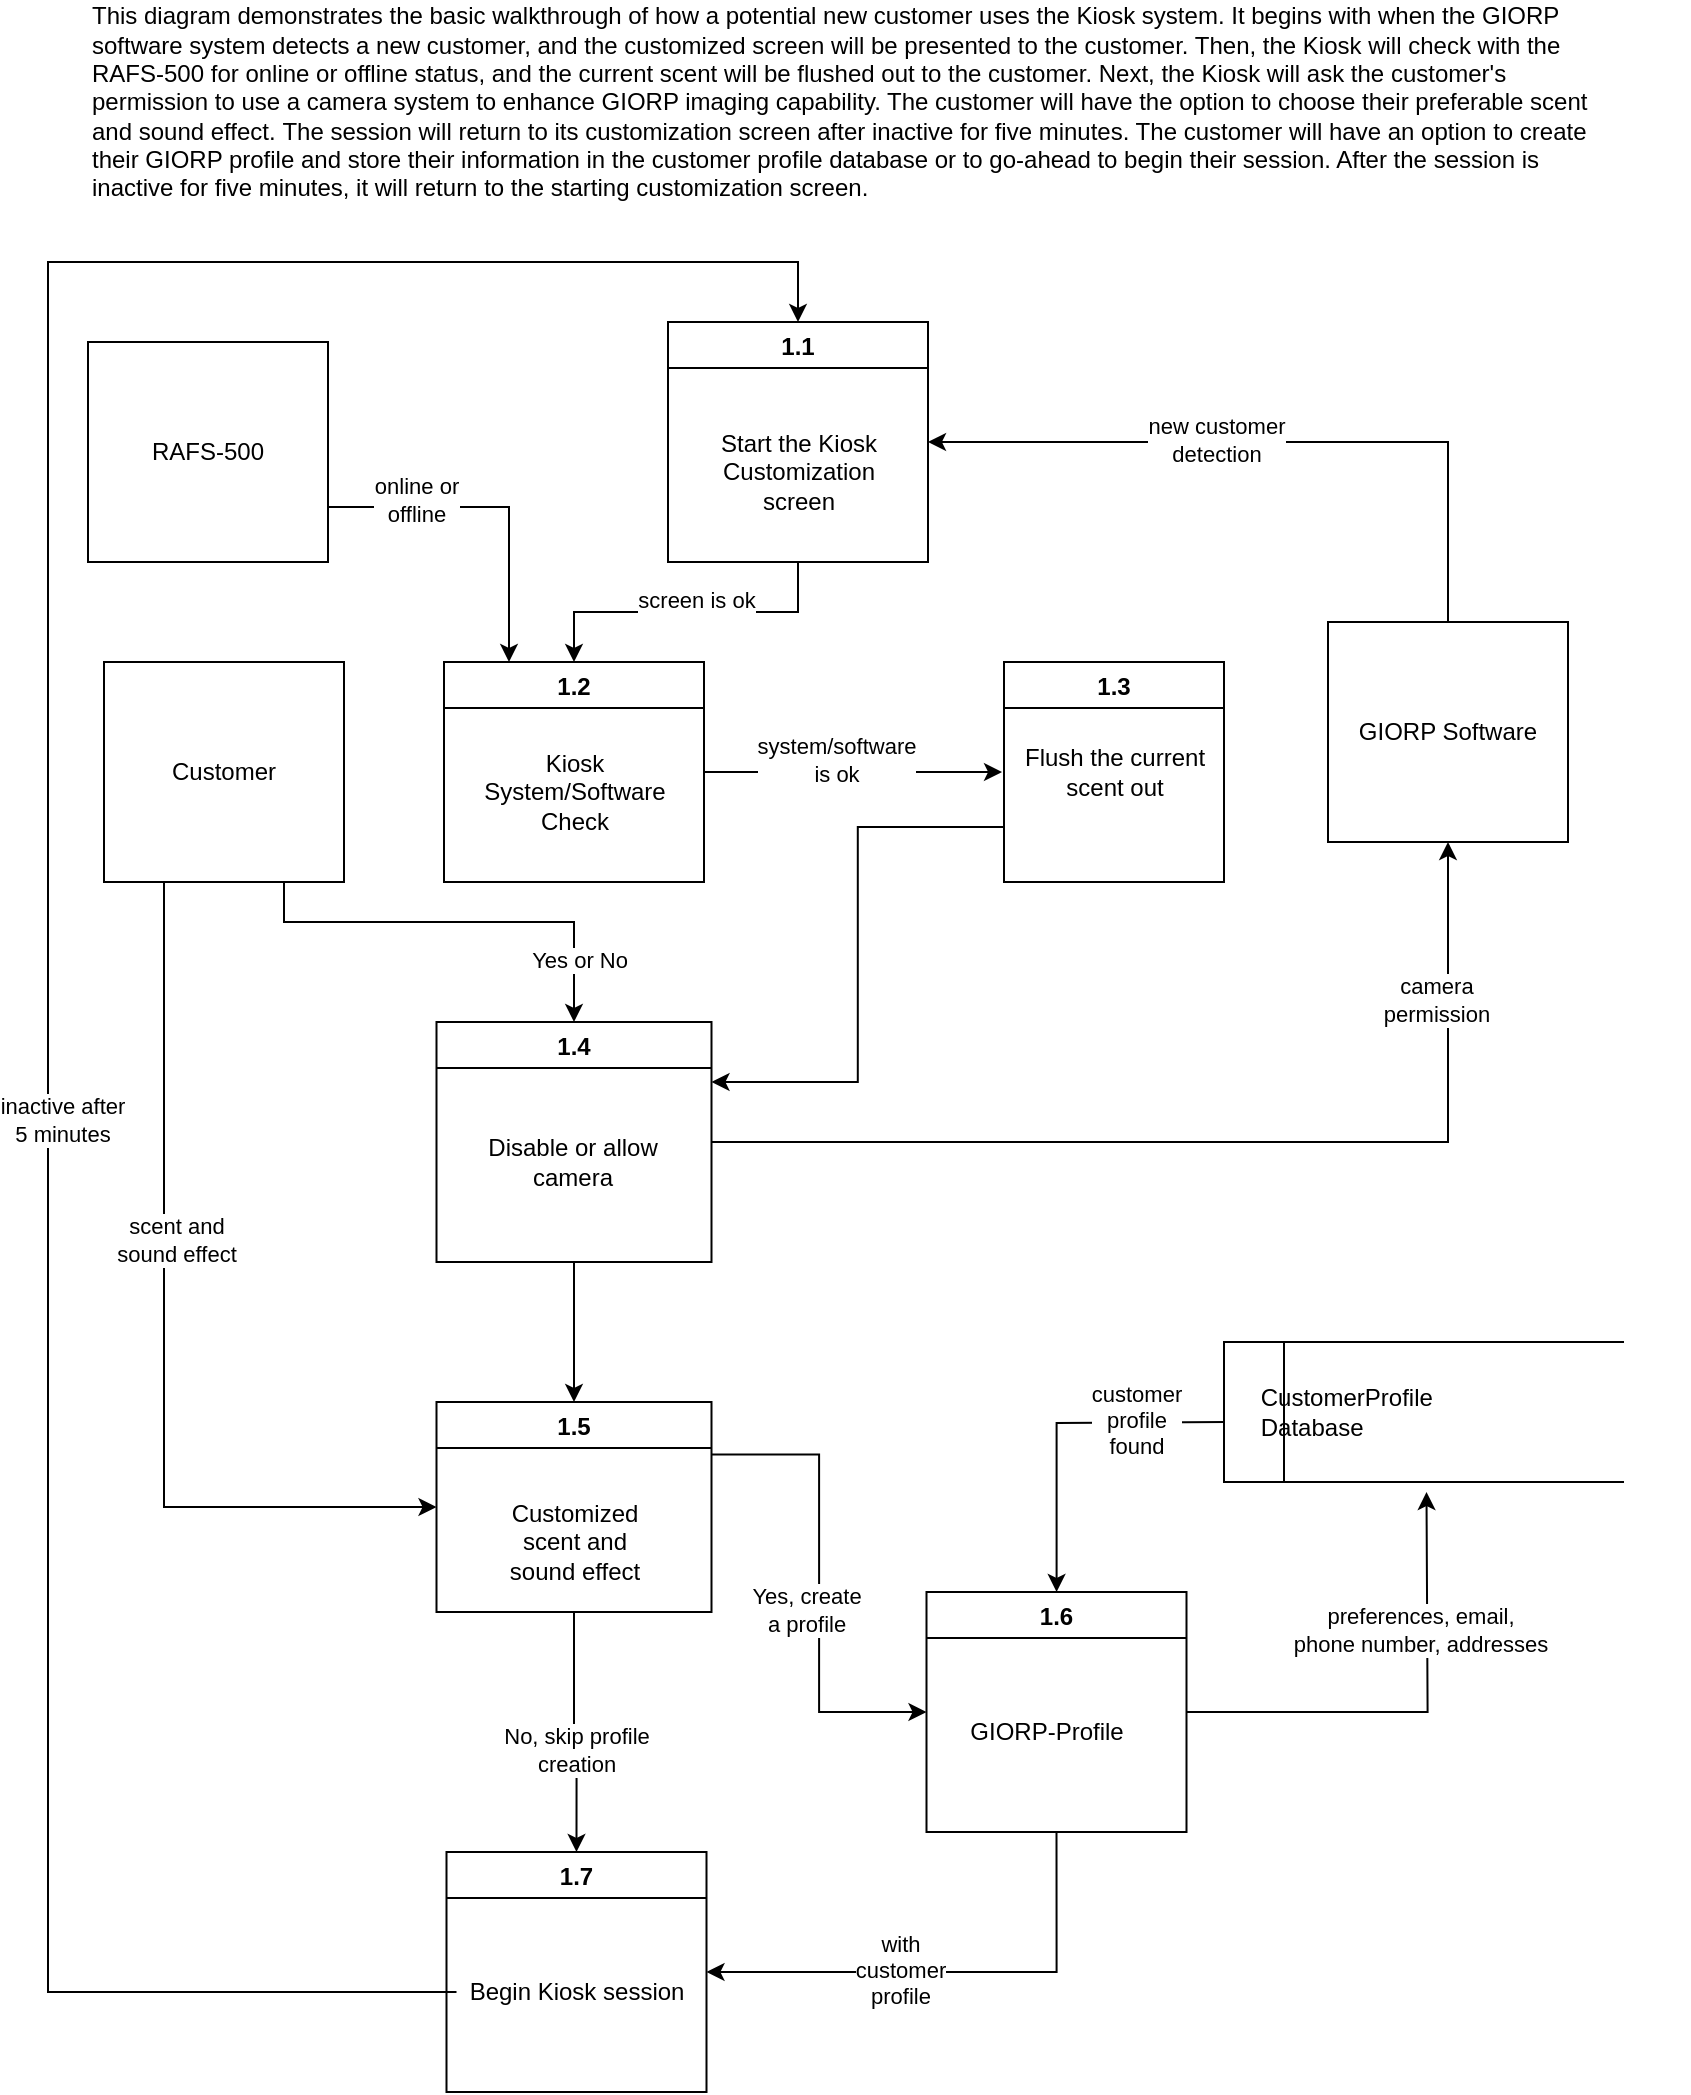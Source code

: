 <mxfile version="14.8.1" type="github">
  <diagram id="7RCecWEcFYl0perymGjm" name="Page-1">
    <mxGraphModel dx="1422" dy="762" grid="1" gridSize="10" guides="1" tooltips="1" connect="1" arrows="1" fold="1" page="1" pageScale="1" pageWidth="850" pageHeight="1100" math="0" shadow="0">
      <root>
        <mxCell id="0" />
        <mxCell id="1" parent="0" />
        <mxCell id="NjR-eXge2UOkVljK5tXu-76" style="edgeStyle=orthogonalEdgeStyle;rounded=0;orthogonalLoop=1;jettySize=auto;html=1;exitX=0.25;exitY=1;exitDx=0;exitDy=0;entryX=0;entryY=0.5;entryDx=0;entryDy=0;" edge="1" parent="1" source="j9GdoZyd2gGU6jYM33GQ-2" target="NjR-eXge2UOkVljK5tXu-29">
          <mxGeometry relative="1" as="geometry" />
        </mxCell>
        <mxCell id="NjR-eXge2UOkVljK5tXu-80" style="edgeStyle=orthogonalEdgeStyle;rounded=0;orthogonalLoop=1;jettySize=auto;html=1;exitX=0.75;exitY=1;exitDx=0;exitDy=0;entryX=0.5;entryY=0;entryDx=0;entryDy=0;" edge="1" parent="1" source="j9GdoZyd2gGU6jYM33GQ-2" target="NjR-eXge2UOkVljK5tXu-78">
          <mxGeometry relative="1" as="geometry">
            <Array as="points">
              <mxPoint x="148" y="500" />
              <mxPoint x="293" y="500" />
            </Array>
          </mxGeometry>
        </mxCell>
        <mxCell id="j9GdoZyd2gGU6jYM33GQ-2" value="Customer" style="rounded=0;whiteSpace=wrap;html=1;" parent="1" vertex="1">
          <mxGeometry x="58" y="370" width="120" height="110" as="geometry" />
        </mxCell>
        <mxCell id="NjR-eXge2UOkVljK5tXu-26" style="edgeStyle=orthogonalEdgeStyle;rounded=0;orthogonalLoop=1;jettySize=auto;html=1;exitX=0.5;exitY=1;exitDx=0;exitDy=0;entryX=0.5;entryY=0;entryDx=0;entryDy=0;" edge="1" parent="1" source="NjR-eXge2UOkVljK5tXu-1" target="NjR-eXge2UOkVljK5tXu-20">
          <mxGeometry relative="1" as="geometry" />
        </mxCell>
        <mxCell id="NjR-eXge2UOkVljK5tXu-1" value="1.1" style="swimlane;" vertex="1" parent="1">
          <mxGeometry x="340" y="200" width="130" height="120" as="geometry" />
        </mxCell>
        <mxCell id="NjR-eXge2UOkVljK5tXu-2" value="&lt;span&gt;Start the Kiosk&lt;br&gt;Customization&lt;/span&gt;&lt;br&gt;&lt;span&gt;screen&lt;/span&gt;" style="text;html=1;align=center;verticalAlign=middle;resizable=0;points=[];autosize=1;strokeColor=none;" vertex="1" parent="NjR-eXge2UOkVljK5tXu-1">
          <mxGeometry x="20" y="50" width="90" height="50" as="geometry" />
        </mxCell>
        <mxCell id="NjR-eXge2UOkVljK5tXu-50" style="edgeStyle=orthogonalEdgeStyle;rounded=0;orthogonalLoop=1;jettySize=auto;html=1;exitX=1;exitY=0.5;exitDx=0;exitDy=0;" edge="1" parent="1" source="NjR-eXge2UOkVljK5tXu-3">
          <mxGeometry relative="1" as="geometry">
            <mxPoint x="719.25" y="785" as="targetPoint" />
          </mxGeometry>
        </mxCell>
        <mxCell id="NjR-eXge2UOkVljK5tXu-74" style="edgeStyle=orthogonalEdgeStyle;rounded=0;orthogonalLoop=1;jettySize=auto;html=1;exitX=0.5;exitY=1;exitDx=0;exitDy=0;entryX=1;entryY=0.5;entryDx=0;entryDy=0;" edge="1" parent="1" source="NjR-eXge2UOkVljK5tXu-3" target="NjR-eXge2UOkVljK5tXu-4">
          <mxGeometry relative="1" as="geometry" />
        </mxCell>
        <mxCell id="NjR-eXge2UOkVljK5tXu-3" value="1.6" style="swimlane;startSize=23;" vertex="1" parent="1">
          <mxGeometry x="469.25" y="835" width="130" height="120" as="geometry" />
        </mxCell>
        <mxCell id="NjR-eXge2UOkVljK5tXu-7" value="GIORP-Profile" style="text;html=1;align=center;verticalAlign=middle;resizable=0;points=[];autosize=1;strokeColor=none;" vertex="1" parent="NjR-eXge2UOkVljK5tXu-3">
          <mxGeometry x="15" y="60" width="90" height="20" as="geometry" />
        </mxCell>
        <mxCell id="NjR-eXge2UOkVljK5tXu-4" value="1.7" style="swimlane;" vertex="1" parent="1">
          <mxGeometry x="229.25" y="965" width="130" height="120" as="geometry" />
        </mxCell>
        <mxCell id="NjR-eXge2UOkVljK5tXu-5" value="&lt;span&gt;Begin Kiosk session&lt;/span&gt;" style="text;html=1;align=center;verticalAlign=middle;resizable=0;points=[];autosize=1;strokeColor=none;" vertex="1" parent="NjR-eXge2UOkVljK5tXu-4">
          <mxGeometry x="5" y="60" width="120" height="20" as="geometry" />
        </mxCell>
        <mxCell id="NjR-eXge2UOkVljK5tXu-13" value="&lt;div&gt;This diagram demonstrates the basic walkthrough of how a potential new customer uses the Kiosk system. It begins with when the GIORP software system detects a new customer, and the customized screen will be presented to the customer. Then, the Kiosk will check with the RAFS-500 for online or offline status, and the current scent will be flushed out to the customer. Next, the Kiosk will ask the customer&#39;s permission to use a camera system to enhance GIORP imaging capability. The customer will have the option to choose their preferable scent and sound effect.&amp;nbsp;&lt;span&gt;The session will return to its customization screen after inactive for five minutes. The customer will have an option to create their GIORP profile and store their information in the customer profile database or to go-ahead to begin their session. After the session is inactive for five minutes, it will return to the starting customization screen.&amp;nbsp;&amp;nbsp;&lt;/span&gt;&lt;/div&gt;" style="text;html=1;strokeColor=none;fillColor=none;align=left;verticalAlign=middle;whiteSpace=wrap;rounded=0;" vertex="1" parent="1">
          <mxGeometry x="50" y="40" width="750" height="100" as="geometry" />
        </mxCell>
        <mxCell id="NjR-eXge2UOkVljK5tXu-104" style="edgeStyle=orthogonalEdgeStyle;rounded=0;orthogonalLoop=1;jettySize=auto;html=1;exitX=1;exitY=0.75;exitDx=0;exitDy=0;entryX=0.25;entryY=0;entryDx=0;entryDy=0;" edge="1" parent="1" source="NjR-eXge2UOkVljK5tXu-15" target="NjR-eXge2UOkVljK5tXu-20">
          <mxGeometry relative="1" as="geometry" />
        </mxCell>
        <mxCell id="NjR-eXge2UOkVljK5tXu-15" value="RAFS-500" style="rounded=0;whiteSpace=wrap;html=1;" vertex="1" parent="1">
          <mxGeometry x="50" y="210" width="120" height="110" as="geometry" />
        </mxCell>
        <mxCell id="NjR-eXge2UOkVljK5tXu-117" style="edgeStyle=orthogonalEdgeStyle;rounded=0;orthogonalLoop=1;jettySize=auto;html=1;exitX=1;exitY=0.5;exitDx=0;exitDy=0;entryX=-0.009;entryY=0.5;entryDx=0;entryDy=0;entryPerimeter=0;" edge="1" parent="1" source="NjR-eXge2UOkVljK5tXu-20" target="NjR-eXge2UOkVljK5tXu-44">
          <mxGeometry relative="1" as="geometry" />
        </mxCell>
        <mxCell id="NjR-eXge2UOkVljK5tXu-20" value="1.2" style="swimlane;" vertex="1" parent="1">
          <mxGeometry x="228" y="370" width="130" height="110" as="geometry" />
        </mxCell>
        <mxCell id="NjR-eXge2UOkVljK5tXu-21" value="Kiosk &lt;br&gt;System/Software &lt;br&gt;Check" style="text;html=1;align=center;verticalAlign=middle;resizable=0;points=[];autosize=1;strokeColor=none;" vertex="1" parent="NjR-eXge2UOkVljK5tXu-20">
          <mxGeometry x="10" y="40" width="110" height="50" as="geometry" />
        </mxCell>
        <mxCell id="NjR-eXge2UOkVljK5tXu-107" style="edgeStyle=orthogonalEdgeStyle;rounded=0;orthogonalLoop=1;jettySize=auto;html=1;exitX=0.5;exitY=0;exitDx=0;exitDy=0;entryX=1;entryY=0.5;entryDx=0;entryDy=0;" edge="1" parent="1" source="NjR-eXge2UOkVljK5tXu-22" target="NjR-eXge2UOkVljK5tXu-1">
          <mxGeometry relative="1" as="geometry" />
        </mxCell>
        <mxCell id="NjR-eXge2UOkVljK5tXu-22" value="GIORP Software" style="rounded=0;whiteSpace=wrap;html=1;" vertex="1" parent="1">
          <mxGeometry x="670" y="350" width="120" height="110" as="geometry" />
        </mxCell>
        <mxCell id="NjR-eXge2UOkVljK5tXu-34" style="edgeStyle=orthogonalEdgeStyle;rounded=0;orthogonalLoop=1;jettySize=auto;html=1;exitX=0.5;exitY=1;exitDx=0;exitDy=0;entryX=0.5;entryY=0;entryDx=0;entryDy=0;" edge="1" parent="1" source="NjR-eXge2UOkVljK5tXu-29" target="NjR-eXge2UOkVljK5tXu-4">
          <mxGeometry relative="1" as="geometry" />
        </mxCell>
        <mxCell id="NjR-eXge2UOkVljK5tXu-73" style="edgeStyle=orthogonalEdgeStyle;rounded=0;orthogonalLoop=1;jettySize=auto;html=1;exitX=1;exitY=0.25;exitDx=0;exitDy=0;entryX=0;entryY=0.5;entryDx=0;entryDy=0;" edge="1" parent="1" source="NjR-eXge2UOkVljK5tXu-29" target="NjR-eXge2UOkVljK5tXu-3">
          <mxGeometry relative="1" as="geometry" />
        </mxCell>
        <mxCell id="NjR-eXge2UOkVljK5tXu-29" value="1.5" style="swimlane;" vertex="1" parent="1">
          <mxGeometry x="224.25" y="740" width="137.5" height="105" as="geometry" />
        </mxCell>
        <mxCell id="NjR-eXge2UOkVljK5tXu-30" value="Customized &lt;br&gt;scent and &lt;br&gt;sound effect" style="text;html=1;align=center;verticalAlign=middle;resizable=0;points=[];autosize=1;strokeColor=none;" vertex="1" parent="NjR-eXge2UOkVljK5tXu-29">
          <mxGeometry x="28.75" y="45" width="80" height="50" as="geometry" />
        </mxCell>
        <mxCell id="NjR-eXge2UOkVljK5tXu-32" value="Yes, create &lt;br&gt;a profile" style="edgeLabel;resizable=0;html=1;align=center;verticalAlign=middle;" connectable="0" vertex="1" parent="1">
          <mxGeometry x="534.253" y="755.002" as="geometry">
            <mxPoint x="-126" y="89" as="offset" />
          </mxGeometry>
        </mxCell>
        <mxCell id="NjR-eXge2UOkVljK5tXu-35" value="No, skip profile&lt;br&gt;creation" style="edgeLabel;resizable=0;html=1;align=center;verticalAlign=middle;" connectable="0" vertex="1" parent="1">
          <mxGeometry x="419.253" y="825.002" as="geometry">
            <mxPoint x="-126" y="89" as="offset" />
          </mxGeometry>
        </mxCell>
        <mxCell id="NjR-eXge2UOkVljK5tXu-39" value="scent and &lt;br&gt;sound effect" style="edgeLabel;resizable=0;html=1;align=center;verticalAlign=middle;" connectable="0" vertex="1" parent="1">
          <mxGeometry x="220.003" y="570.002" as="geometry">
            <mxPoint x="-126" y="89" as="offset" />
          </mxGeometry>
        </mxCell>
        <mxCell id="NjR-eXge2UOkVljK5tXu-113" style="edgeStyle=orthogonalEdgeStyle;rounded=0;orthogonalLoop=1;jettySize=auto;html=1;exitX=0;exitY=0.75;exitDx=0;exitDy=0;entryX=1;entryY=0.25;entryDx=0;entryDy=0;" edge="1" parent="1" source="NjR-eXge2UOkVljK5tXu-43" target="NjR-eXge2UOkVljK5tXu-78">
          <mxGeometry relative="1" as="geometry" />
        </mxCell>
        <mxCell id="NjR-eXge2UOkVljK5tXu-43" value="1.3" style="swimlane;" vertex="1" parent="1">
          <mxGeometry x="508" y="370" width="110" height="110" as="geometry" />
        </mxCell>
        <mxCell id="NjR-eXge2UOkVljK5tXu-44" value="Flush the current &lt;br&gt;scent out" style="text;html=1;align=center;verticalAlign=middle;resizable=0;points=[];autosize=1;strokeColor=none;" vertex="1" parent="NjR-eXge2UOkVljK5tXu-43">
          <mxGeometry y="40" width="110" height="30" as="geometry" />
        </mxCell>
        <mxCell id="NjR-eXge2UOkVljK5tXu-58" style="edgeStyle=orthogonalEdgeStyle;rounded=0;orthogonalLoop=1;jettySize=auto;html=1;exitX=0;exitY=0.5;exitDx=0;exitDy=0;" edge="1" parent="1" target="NjR-eXge2UOkVljK5tXu-3">
          <mxGeometry relative="1" as="geometry">
            <mxPoint x="619.25" y="750" as="sourcePoint" />
          </mxGeometry>
        </mxCell>
        <mxCell id="j9GdoZyd2gGU6jYM33GQ-19" value="&lt;span style=&quot;white-space: pre&quot;&gt;&lt;span style=&quot;white-space: pre&quot;&gt; &lt;span style=&quot;white-space: pre&quot;&gt; &lt;span style=&quot;white-space: pre&quot;&gt;	&lt;/span&gt;&lt;span style=&quot;white-space: pre&quot;&gt;	&lt;/span&gt;&lt;/span&gt;&lt;/span&gt;CustomerProfile &lt;br&gt;&lt;span style=&quot;white-space: pre&quot;&gt; &lt;/span&gt;&lt;span style=&quot;white-space: pre&quot;&gt; &lt;span style=&quot;white-space: pre&quot;&gt;	&lt;/span&gt;&lt;span style=&quot;white-space: pre&quot;&gt;	&lt;/span&gt;&lt;/span&gt;Database&lt;/span&gt;" style="html=1;dashed=0;whitespace=wrap;shape=mxgraph.dfd.dataStoreID;align=left;spacingLeft=3;points=[[0,0],[0.5,0],[1,0],[0,0.5],[1,0.5],[0,1],[0.5,1],[1,1]];" parent="1" vertex="1">
          <mxGeometry x="618" y="710" width="200" height="70" as="geometry" />
        </mxCell>
        <mxCell id="NjR-eXge2UOkVljK5tXu-48" value="preferences, email,&lt;br&gt;phone number, addresses" style="edgeLabel;resizable=0;html=1;align=center;verticalAlign=middle;" connectable="0" vertex="1" parent="1">
          <mxGeometry x="841.253" y="765.002" as="geometry">
            <mxPoint x="-126" y="89" as="offset" />
          </mxGeometry>
        </mxCell>
        <mxCell id="NjR-eXge2UOkVljK5tXu-59" value="&lt;span&gt;customer&lt;br&gt;profile&lt;/span&gt;&lt;br style=&quot;background-color: rgb(248 , 249 , 250)&quot;&gt;&lt;span&gt;found&lt;/span&gt;" style="edgeLabel;resizable=0;html=1;align=center;verticalAlign=middle;" connectable="0" vertex="1" parent="1">
          <mxGeometry x="700.003" y="660.002" as="geometry">
            <mxPoint x="-126" y="89" as="offset" />
          </mxGeometry>
        </mxCell>
        <mxCell id="NjR-eXge2UOkVljK5tXu-77" value="&lt;span&gt;with&lt;br&gt;customer&lt;br&gt;profile&lt;/span&gt;" style="edgeLabel;resizable=0;html=1;align=center;verticalAlign=middle;" connectable="0" vertex="1" parent="1">
          <mxGeometry x="581.253" y="935.002" as="geometry">
            <mxPoint x="-126" y="89" as="offset" />
          </mxGeometry>
        </mxCell>
        <mxCell id="NjR-eXge2UOkVljK5tXu-110" style="edgeStyle=orthogonalEdgeStyle;rounded=0;orthogonalLoop=1;jettySize=auto;html=1;exitX=1;exitY=0.5;exitDx=0;exitDy=0;" edge="1" parent="1" source="NjR-eXge2UOkVljK5tXu-78" target="NjR-eXge2UOkVljK5tXu-22">
          <mxGeometry relative="1" as="geometry" />
        </mxCell>
        <mxCell id="NjR-eXge2UOkVljK5tXu-111" style="edgeStyle=orthogonalEdgeStyle;rounded=0;orthogonalLoop=1;jettySize=auto;html=1;exitX=0.5;exitY=1;exitDx=0;exitDy=0;entryX=0.5;entryY=0;entryDx=0;entryDy=0;" edge="1" parent="1" source="NjR-eXge2UOkVljK5tXu-78" target="NjR-eXge2UOkVljK5tXu-29">
          <mxGeometry relative="1" as="geometry" />
        </mxCell>
        <mxCell id="NjR-eXge2UOkVljK5tXu-78" value="1.4" style="swimlane;startSize=23;" vertex="1" parent="1">
          <mxGeometry x="224.25" y="550" width="137.5" height="120" as="geometry" />
        </mxCell>
        <mxCell id="NjR-eXge2UOkVljK5tXu-82" value="Disable or allow &lt;br&gt;camera" style="text;html=1;align=center;verticalAlign=middle;resizable=0;points=[];autosize=1;strokeColor=none;" vertex="1" parent="NjR-eXge2UOkVljK5tXu-78">
          <mxGeometry x="17.5" y="55" width="100" height="30" as="geometry" />
        </mxCell>
        <mxCell id="NjR-eXge2UOkVljK5tXu-81" value="&amp;nbsp;Yes or No" style="edgeLabel;resizable=0;html=1;align=center;verticalAlign=middle;" connectable="0" vertex="1" parent="1">
          <mxGeometry x="419.253" y="430.002" as="geometry">
            <mxPoint x="-126" y="89" as="offset" />
          </mxGeometry>
        </mxCell>
        <mxCell id="NjR-eXge2UOkVljK5tXu-92" style="edgeStyle=orthogonalEdgeStyle;rounded=0;orthogonalLoop=1;jettySize=auto;html=1;entryX=0.5;entryY=0;entryDx=0;entryDy=0;" edge="1" parent="1" source="NjR-eXge2UOkVljK5tXu-5" target="NjR-eXge2UOkVljK5tXu-1">
          <mxGeometry relative="1" as="geometry">
            <Array as="points">
              <mxPoint x="30" y="1035" />
              <mxPoint x="30" y="170" />
              <mxPoint x="405" y="170" />
            </Array>
          </mxGeometry>
        </mxCell>
        <mxCell id="NjR-eXge2UOkVljK5tXu-93" value="&lt;span style=&quot;font-family: &amp;#34;helvetica&amp;#34;&quot;&gt;inactive after&lt;/span&gt;&lt;br style=&quot;font-family: &amp;#34;helvetica&amp;#34;&quot;&gt;&lt;span style=&quot;font-family: &amp;#34;helvetica&amp;#34;&quot;&gt;5 minutes&lt;/span&gt;" style="edgeLabel;resizable=0;html=1;align=center;verticalAlign=middle;" connectable="0" vertex="1" parent="1">
          <mxGeometry x="163.003" y="510.002" as="geometry">
            <mxPoint x="-126" y="89" as="offset" />
          </mxGeometry>
        </mxCell>
        <mxCell id="NjR-eXge2UOkVljK5tXu-105" value="online or &lt;br&gt;offline" style="edgeLabel;resizable=0;html=1;align=center;verticalAlign=middle;" connectable="0" vertex="1" parent="1">
          <mxGeometry x="340.003" y="200.002" as="geometry">
            <mxPoint x="-126" y="89" as="offset" />
          </mxGeometry>
        </mxCell>
        <mxCell id="NjR-eXge2UOkVljK5tXu-108" value="new customer&lt;br&gt;detection" style="edgeLabel;resizable=0;html=1;align=center;verticalAlign=middle;" connectable="0" vertex="1" parent="1">
          <mxGeometry x="740.003" y="170.002" as="geometry">
            <mxPoint x="-126" y="89" as="offset" />
          </mxGeometry>
        </mxCell>
        <mxCell id="NjR-eXge2UOkVljK5tXu-112" value="camera &lt;br&gt;permission" style="edgeLabel;resizable=0;html=1;align=center;verticalAlign=middle;" connectable="0" vertex="1" parent="1">
          <mxGeometry x="850.003" y="450.002" as="geometry">
            <mxPoint x="-126" y="89" as="offset" />
          </mxGeometry>
        </mxCell>
        <mxCell id="NjR-eXge2UOkVljK5tXu-118" value="screen is ok" style="edgeLabel;resizable=0;html=1;align=center;verticalAlign=middle;" connectable="0" vertex="1" parent="1">
          <mxGeometry x="480.003" y="250.002" as="geometry">
            <mxPoint x="-126" y="89" as="offset" />
          </mxGeometry>
        </mxCell>
        <mxCell id="NjR-eXge2UOkVljK5tXu-119" value="system/software &lt;br&gt;is ok" style="edgeLabel;resizable=0;html=1;align=center;verticalAlign=middle;" connectable="0" vertex="1" parent="1">
          <mxGeometry x="550.003" y="330.002" as="geometry">
            <mxPoint x="-126" y="89" as="offset" />
          </mxGeometry>
        </mxCell>
      </root>
    </mxGraphModel>
  </diagram>
</mxfile>
